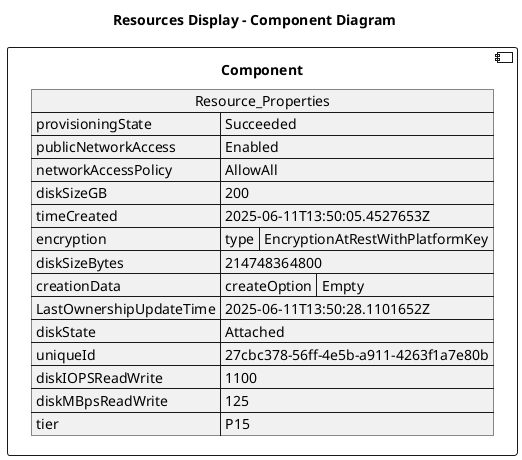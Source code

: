@startuml

title Resources Display - Component Diagram

component Component {

json  Resource_Properties {
  "provisioningState": "Succeeded",
  "publicNetworkAccess": "Enabled",
  "networkAccessPolicy": "AllowAll",
  "diskSizeGB": 200,
  "timeCreated": "2025-06-11T13:50:05.4527653Z",
  "encryption": {
    "type": "EncryptionAtRestWithPlatformKey"
  },
  "diskSizeBytes": 214748364800,
  "creationData": {
    "createOption": "Empty"
  },
  "LastOwnershipUpdateTime": "2025-06-11T13:50:28.1101652Z",
  "diskState": "Attached",
  "uniqueId": "27cbc378-56ff-4e5b-a911-4263f1a7e80b",
  "diskIOPSReadWrite": 1100,
  "diskMBpsReadWrite": 125,
  "tier": "P15"
}
}
@enduml
